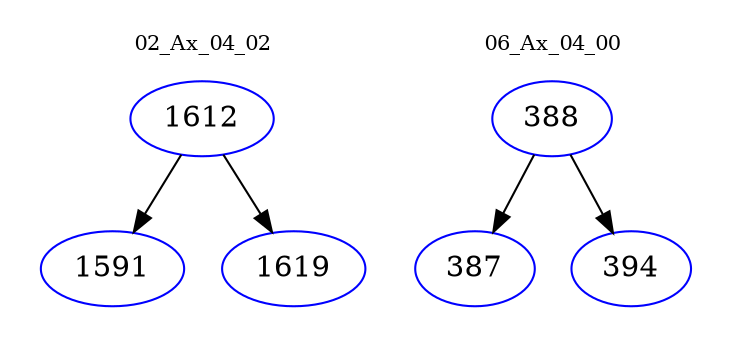 digraph{
subgraph cluster_0 {
color = white
label = "02_Ax_04_02";
fontsize=10;
T0_1612 [label="1612", color="blue"]
T0_1612 -> T0_1591 [color="black"]
T0_1591 [label="1591", color="blue"]
T0_1612 -> T0_1619 [color="black"]
T0_1619 [label="1619", color="blue"]
}
subgraph cluster_1 {
color = white
label = "06_Ax_04_00";
fontsize=10;
T1_388 [label="388", color="blue"]
T1_388 -> T1_387 [color="black"]
T1_387 [label="387", color="blue"]
T1_388 -> T1_394 [color="black"]
T1_394 [label="394", color="blue"]
}
}
